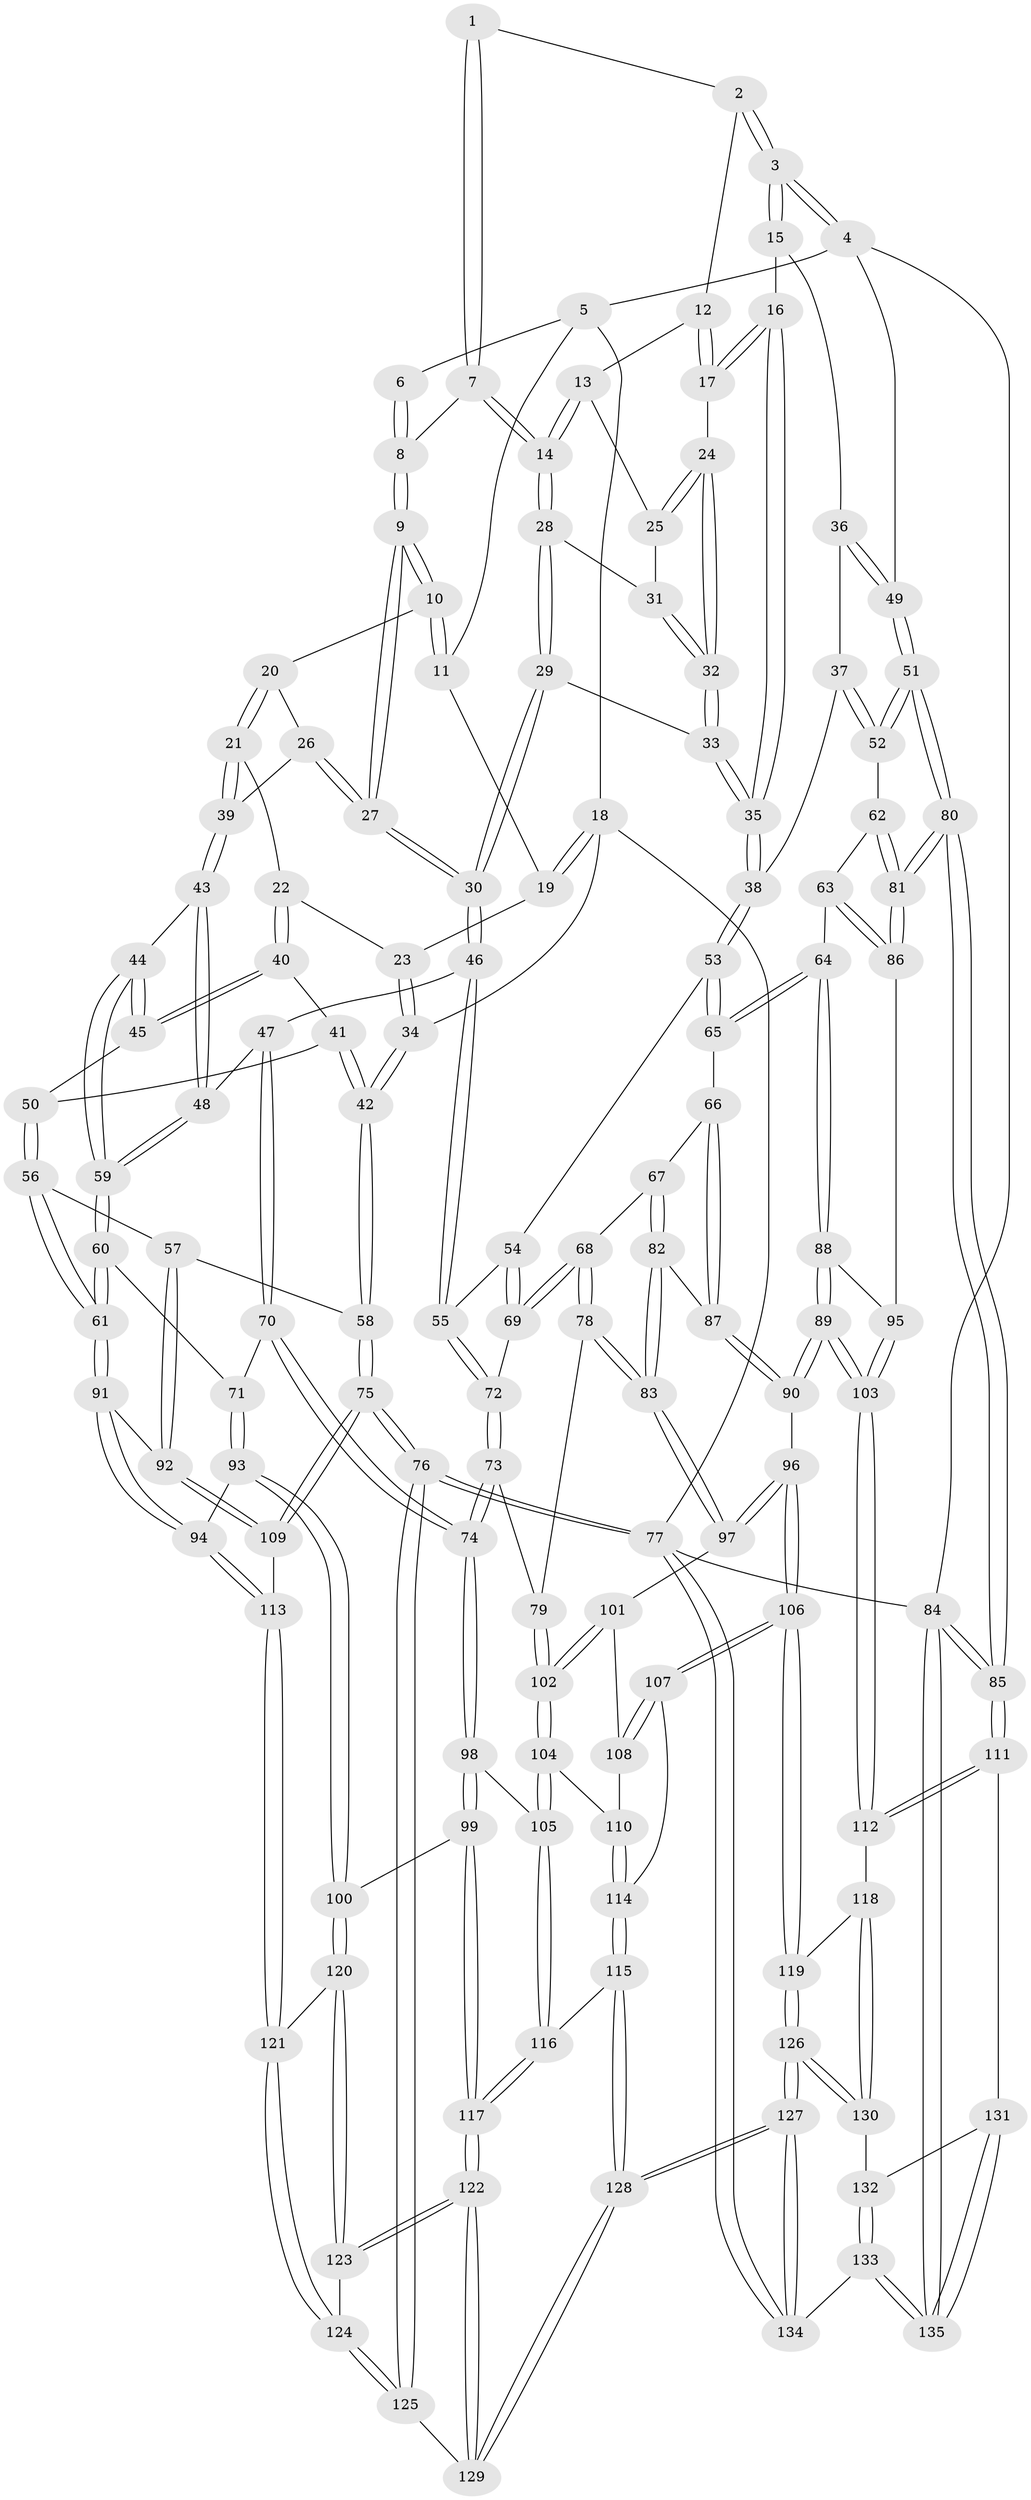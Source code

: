 // Generated by graph-tools (version 1.1) at 2025/51/03/09/25 03:51:06]
// undirected, 135 vertices, 334 edges
graph export_dot {
graph [start="1"]
  node [color=gray90,style=filled];
  1 [pos="+0.6590084150634912+0"];
  2 [pos="+0.8188927720946672+0"];
  3 [pos="+1+0"];
  4 [pos="+1+0"];
  5 [pos="+0.24328341947161974+0"];
  6 [pos="+0.4317360447794828+0"];
  7 [pos="+0.5865471690139756+0.0948514101762107"];
  8 [pos="+0.4810330658908538+0.0764100579698806"];
  9 [pos="+0.42766698020891897+0.19406938235919408"];
  10 [pos="+0.24668261354402055+0"];
  11 [pos="+0.23430704182507833+0"];
  12 [pos="+0.7012039500932226+0.05201797029104502"];
  13 [pos="+0.66623736371796+0.09910676427717913"];
  14 [pos="+0.6048851352187257+0.11520966052503392"];
  15 [pos="+0.813510203728845+0.1765265509828913"];
  16 [pos="+0.8020655858669702+0.17952675305667928"];
  17 [pos="+0.7707969871718803+0.18005058466797985"];
  18 [pos="+0+0.16450673101311736"];
  19 [pos="+0.13776501522043097+0.018176870626445102"];
  20 [pos="+0.2530831209347163+0.06899697707062469"];
  21 [pos="+0.18022280511537436+0.2163332888589331"];
  22 [pos="+0.15642703992122697+0.21976362240547703"];
  23 [pos="+0.08970127508932885+0.15482668324881352"];
  24 [pos="+0.7582046943725996+0.1831042705427817"];
  25 [pos="+0.6935524126845983+0.14477288495938903"];
  26 [pos="+0.349221153054647+0.21195667820793027"];
  27 [pos="+0.4255220664031944+0.21002435557079033"];
  28 [pos="+0.5983566228581003+0.16931487069139406"];
  29 [pos="+0.5279589666900418+0.2903374040679351"];
  30 [pos="+0.5025650041946672+0.3002978509197509"];
  31 [pos="+0.6557623196084954+0.17669902445589844"];
  32 [pos="+0.7017417432883668+0.23093941985164315"];
  33 [pos="+0.6619731335483537+0.2971438086963673"];
  34 [pos="+0+0.17218922216903051"];
  35 [pos="+0.7406658683244667+0.361973312013964"];
  36 [pos="+0.8567759507242497+0.2781738262910894"];
  37 [pos="+0.819084753096434+0.3523525480819955"];
  38 [pos="+0.7477865271520711+0.37120509653222183"];
  39 [pos="+0.2725931898728698+0.24786528846395026"];
  40 [pos="+0.12984895293169169+0.2798583676978698"];
  41 [pos="+0+0.32864981972504365"];
  42 [pos="+0+0.369941529786598"];
  43 [pos="+0.2716723648294002+0.3150166997254802"];
  44 [pos="+0.215948948437202+0.3939375890673604"];
  45 [pos="+0.1634473485078846+0.37374384509778513"];
  46 [pos="+0.48730036683830386+0.3619150862277021"];
  47 [pos="+0.4270027137853856+0.396929581338519"];
  48 [pos="+0.3984834362204332+0.40284348833112055"];
  49 [pos="+1+0.2841986975832033"];
  50 [pos="+0.14279287737319313+0.38812488474776513"];
  51 [pos="+1+0.3490187228628529"];
  52 [pos="+0.9590254048154098+0.4335597788424385"];
  53 [pos="+0.7402390214767782+0.40693061869881225"];
  54 [pos="+0.7104099926033125+0.41533009171619417"];
  55 [pos="+0.497357978313802+0.3772065316076424"];
  56 [pos="+0.04554067374890745+0.48918028707031985"];
  57 [pos="+0.01308689635589971+0.48996344695008853"];
  58 [pos="+0+0.4581663506711761"];
  59 [pos="+0.2638771735637909+0.4851059971487452"];
  60 [pos="+0.26338780947728757+0.48689705965074637"];
  61 [pos="+0.17926598849114841+0.5492999564916465"];
  62 [pos="+0.9091090774826409+0.4905466460172412"];
  63 [pos="+0.8762380715651008+0.5183754247417747"];
  64 [pos="+0.8486726845328101+0.5329456159444361"];
  65 [pos="+0.7642482284013583+0.5119970242160266"];
  66 [pos="+0.7572125130855554+0.5180360675115866"];
  67 [pos="+0.6158174974913304+0.5252604977487108"];
  68 [pos="+0.6057844507834667+0.5201504773217702"];
  69 [pos="+0.5706687990700844+0.48085533932901964"];
  70 [pos="+0.4054029283272998+0.5927087714145686"];
  71 [pos="+0.3261937481673153+0.5586508222317262"];
  72 [pos="+0.5470164942874456+0.46770573609715305"];
  73 [pos="+0.46856693522956716+0.6011430243182235"];
  74 [pos="+0.42653986973320546+0.616865991733333"];
  75 [pos="+0+0.8718647079691672"];
  76 [pos="+0+1"];
  77 [pos="+0+1"];
  78 [pos="+0.5586435913207979+0.6223615126701664"];
  79 [pos="+0.5432004927331869+0.6291246765731606"];
  80 [pos="+1+0.7438964133340783"];
  81 [pos="+1+0.6591594935421161"];
  82 [pos="+0.6490475909480927+0.6257109702088592"];
  83 [pos="+0.6461066781401644+0.6393226290800664"];
  84 [pos="+1+1"];
  85 [pos="+1+0.8373744211818653"];
  86 [pos="+0.9948169922179676+0.6462884897205465"];
  87 [pos="+0.7444472327523046+0.5545211546905134"];
  88 [pos="+0.8561743934338252+0.59907918488375"];
  89 [pos="+0.8047311640106851+0.6988689038018794"];
  90 [pos="+0.750010493124261+0.6830046148016525"];
  91 [pos="+0.17834289163615633+0.6282278470306065"];
  92 [pos="+0.09166034175272478+0.6733848110530645"];
  93 [pos="+0.25223418457795516+0.7000141686454381"];
  94 [pos="+0.24847363581954254+0.6990143018303565"];
  95 [pos="+0.9191300422588986+0.6432854679536447"];
  96 [pos="+0.7148396409305775+0.6937762382676405"];
  97 [pos="+0.6473250715693826+0.6427017416463817"];
  98 [pos="+0.4176016549754443+0.6535828770908215"];
  99 [pos="+0.3623633904558512+0.7022283019814428"];
  100 [pos="+0.2647320461155493+0.7080126800961338"];
  101 [pos="+0.6290448439132693+0.6650927184634705"];
  102 [pos="+0.5563394721716374+0.7012593940430738"];
  103 [pos="+0.8508201653771071+0.7614200772511343"];
  104 [pos="+0.5557042112979927+0.7037652753515904"];
  105 [pos="+0.47012686392694975+0.7117813148460216"];
  106 [pos="+0.6626345064862507+0.7919628883844227"];
  107 [pos="+0.6522184960570577+0.7884001940340263"];
  108 [pos="+0.6231494505461942+0.7089846154995749"];
  109 [pos="+0.08629292239431344+0.6793027533141636"];
  110 [pos="+0.5562946693783465+0.7050782646309459"];
  111 [pos="+0.9273946143409996+0.828758952464299"];
  112 [pos="+0.8652618861101563+0.794913690152247"];
  113 [pos="+0.16394842559248526+0.7749936075182589"];
  114 [pos="+0.5758884902903726+0.7796374499496284"];
  115 [pos="+0.5329983062145874+0.8086510685204049"];
  116 [pos="+0.4768111874728156+0.7703292330076144"];
  117 [pos="+0.3947078054008785+0.80990807446125"];
  118 [pos="+0.7627173820275569+0.8362932253483213"];
  119 [pos="+0.6764091448404186+0.8166951150725407"];
  120 [pos="+0.2767427424461988+0.7975581914412418"];
  121 [pos="+0.14609012535166022+0.817917814622621"];
  122 [pos="+0.3598801619186418+0.9212461872551246"];
  123 [pos="+0.30653429193061327+0.8812181733781609"];
  124 [pos="+0.11315061965533363+0.8709679747002829"];
  125 [pos="+0.08099646640786272+0.8890364636011439"];
  126 [pos="+0.6161754443799441+0.9684245253028704"];
  127 [pos="+0.4663474591700571+1"];
  128 [pos="+0.462764795575385+1"];
  129 [pos="+0.42676494730255804+1"];
  130 [pos="+0.7594870555123672+0.9281568712790064"];
  131 [pos="+0.8546954998530455+0.9428098521152344"];
  132 [pos="+0.7854065982071065+0.9506388811727441"];
  133 [pos="+0.7093287817615238+1"];
  134 [pos="+0.46624624119316654+1"];
  135 [pos="+0.9727261719104026+1"];
  1 -- 2;
  1 -- 7;
  1 -- 7;
  2 -- 3;
  2 -- 3;
  2 -- 12;
  3 -- 4;
  3 -- 4;
  3 -- 15;
  3 -- 15;
  4 -- 5;
  4 -- 49;
  4 -- 84;
  5 -- 6;
  5 -- 11;
  5 -- 18;
  6 -- 8;
  6 -- 8;
  7 -- 8;
  7 -- 14;
  7 -- 14;
  8 -- 9;
  8 -- 9;
  9 -- 10;
  9 -- 10;
  9 -- 27;
  9 -- 27;
  10 -- 11;
  10 -- 11;
  10 -- 20;
  11 -- 19;
  12 -- 13;
  12 -- 17;
  12 -- 17;
  13 -- 14;
  13 -- 14;
  13 -- 25;
  14 -- 28;
  14 -- 28;
  15 -- 16;
  15 -- 36;
  16 -- 17;
  16 -- 17;
  16 -- 35;
  16 -- 35;
  17 -- 24;
  18 -- 19;
  18 -- 19;
  18 -- 34;
  18 -- 77;
  19 -- 23;
  20 -- 21;
  20 -- 21;
  20 -- 26;
  21 -- 22;
  21 -- 39;
  21 -- 39;
  22 -- 23;
  22 -- 40;
  22 -- 40;
  23 -- 34;
  23 -- 34;
  24 -- 25;
  24 -- 25;
  24 -- 32;
  24 -- 32;
  25 -- 31;
  26 -- 27;
  26 -- 27;
  26 -- 39;
  27 -- 30;
  27 -- 30;
  28 -- 29;
  28 -- 29;
  28 -- 31;
  29 -- 30;
  29 -- 30;
  29 -- 33;
  30 -- 46;
  30 -- 46;
  31 -- 32;
  31 -- 32;
  32 -- 33;
  32 -- 33;
  33 -- 35;
  33 -- 35;
  34 -- 42;
  34 -- 42;
  35 -- 38;
  35 -- 38;
  36 -- 37;
  36 -- 49;
  36 -- 49;
  37 -- 38;
  37 -- 52;
  37 -- 52;
  38 -- 53;
  38 -- 53;
  39 -- 43;
  39 -- 43;
  40 -- 41;
  40 -- 45;
  40 -- 45;
  41 -- 42;
  41 -- 42;
  41 -- 50;
  42 -- 58;
  42 -- 58;
  43 -- 44;
  43 -- 48;
  43 -- 48;
  44 -- 45;
  44 -- 45;
  44 -- 59;
  44 -- 59;
  45 -- 50;
  46 -- 47;
  46 -- 55;
  46 -- 55;
  47 -- 48;
  47 -- 70;
  47 -- 70;
  48 -- 59;
  48 -- 59;
  49 -- 51;
  49 -- 51;
  50 -- 56;
  50 -- 56;
  51 -- 52;
  51 -- 52;
  51 -- 80;
  51 -- 80;
  52 -- 62;
  53 -- 54;
  53 -- 65;
  53 -- 65;
  54 -- 55;
  54 -- 69;
  54 -- 69;
  55 -- 72;
  55 -- 72;
  56 -- 57;
  56 -- 61;
  56 -- 61;
  57 -- 58;
  57 -- 92;
  57 -- 92;
  58 -- 75;
  58 -- 75;
  59 -- 60;
  59 -- 60;
  60 -- 61;
  60 -- 61;
  60 -- 71;
  61 -- 91;
  61 -- 91;
  62 -- 63;
  62 -- 81;
  62 -- 81;
  63 -- 64;
  63 -- 86;
  63 -- 86;
  64 -- 65;
  64 -- 65;
  64 -- 88;
  64 -- 88;
  65 -- 66;
  66 -- 67;
  66 -- 87;
  66 -- 87;
  67 -- 68;
  67 -- 82;
  67 -- 82;
  68 -- 69;
  68 -- 69;
  68 -- 78;
  68 -- 78;
  69 -- 72;
  70 -- 71;
  70 -- 74;
  70 -- 74;
  71 -- 93;
  71 -- 93;
  72 -- 73;
  72 -- 73;
  73 -- 74;
  73 -- 74;
  73 -- 79;
  74 -- 98;
  74 -- 98;
  75 -- 76;
  75 -- 76;
  75 -- 109;
  75 -- 109;
  76 -- 77;
  76 -- 77;
  76 -- 125;
  76 -- 125;
  77 -- 134;
  77 -- 134;
  77 -- 84;
  78 -- 79;
  78 -- 83;
  78 -- 83;
  79 -- 102;
  79 -- 102;
  80 -- 81;
  80 -- 81;
  80 -- 85;
  80 -- 85;
  81 -- 86;
  81 -- 86;
  82 -- 83;
  82 -- 83;
  82 -- 87;
  83 -- 97;
  83 -- 97;
  84 -- 85;
  84 -- 85;
  84 -- 135;
  84 -- 135;
  85 -- 111;
  85 -- 111;
  86 -- 95;
  87 -- 90;
  87 -- 90;
  88 -- 89;
  88 -- 89;
  88 -- 95;
  89 -- 90;
  89 -- 90;
  89 -- 103;
  89 -- 103;
  90 -- 96;
  91 -- 92;
  91 -- 94;
  91 -- 94;
  92 -- 109;
  92 -- 109;
  93 -- 94;
  93 -- 100;
  93 -- 100;
  94 -- 113;
  94 -- 113;
  95 -- 103;
  95 -- 103;
  96 -- 97;
  96 -- 97;
  96 -- 106;
  96 -- 106;
  97 -- 101;
  98 -- 99;
  98 -- 99;
  98 -- 105;
  99 -- 100;
  99 -- 117;
  99 -- 117;
  100 -- 120;
  100 -- 120;
  101 -- 102;
  101 -- 102;
  101 -- 108;
  102 -- 104;
  102 -- 104;
  103 -- 112;
  103 -- 112;
  104 -- 105;
  104 -- 105;
  104 -- 110;
  105 -- 116;
  105 -- 116;
  106 -- 107;
  106 -- 107;
  106 -- 119;
  106 -- 119;
  107 -- 108;
  107 -- 108;
  107 -- 114;
  108 -- 110;
  109 -- 113;
  110 -- 114;
  110 -- 114;
  111 -- 112;
  111 -- 112;
  111 -- 131;
  112 -- 118;
  113 -- 121;
  113 -- 121;
  114 -- 115;
  114 -- 115;
  115 -- 116;
  115 -- 128;
  115 -- 128;
  116 -- 117;
  116 -- 117;
  117 -- 122;
  117 -- 122;
  118 -- 119;
  118 -- 130;
  118 -- 130;
  119 -- 126;
  119 -- 126;
  120 -- 121;
  120 -- 123;
  120 -- 123;
  121 -- 124;
  121 -- 124;
  122 -- 123;
  122 -- 123;
  122 -- 129;
  122 -- 129;
  123 -- 124;
  124 -- 125;
  124 -- 125;
  125 -- 129;
  126 -- 127;
  126 -- 127;
  126 -- 130;
  126 -- 130;
  127 -- 128;
  127 -- 128;
  127 -- 134;
  127 -- 134;
  128 -- 129;
  128 -- 129;
  130 -- 132;
  131 -- 132;
  131 -- 135;
  131 -- 135;
  132 -- 133;
  132 -- 133;
  133 -- 134;
  133 -- 135;
  133 -- 135;
}
